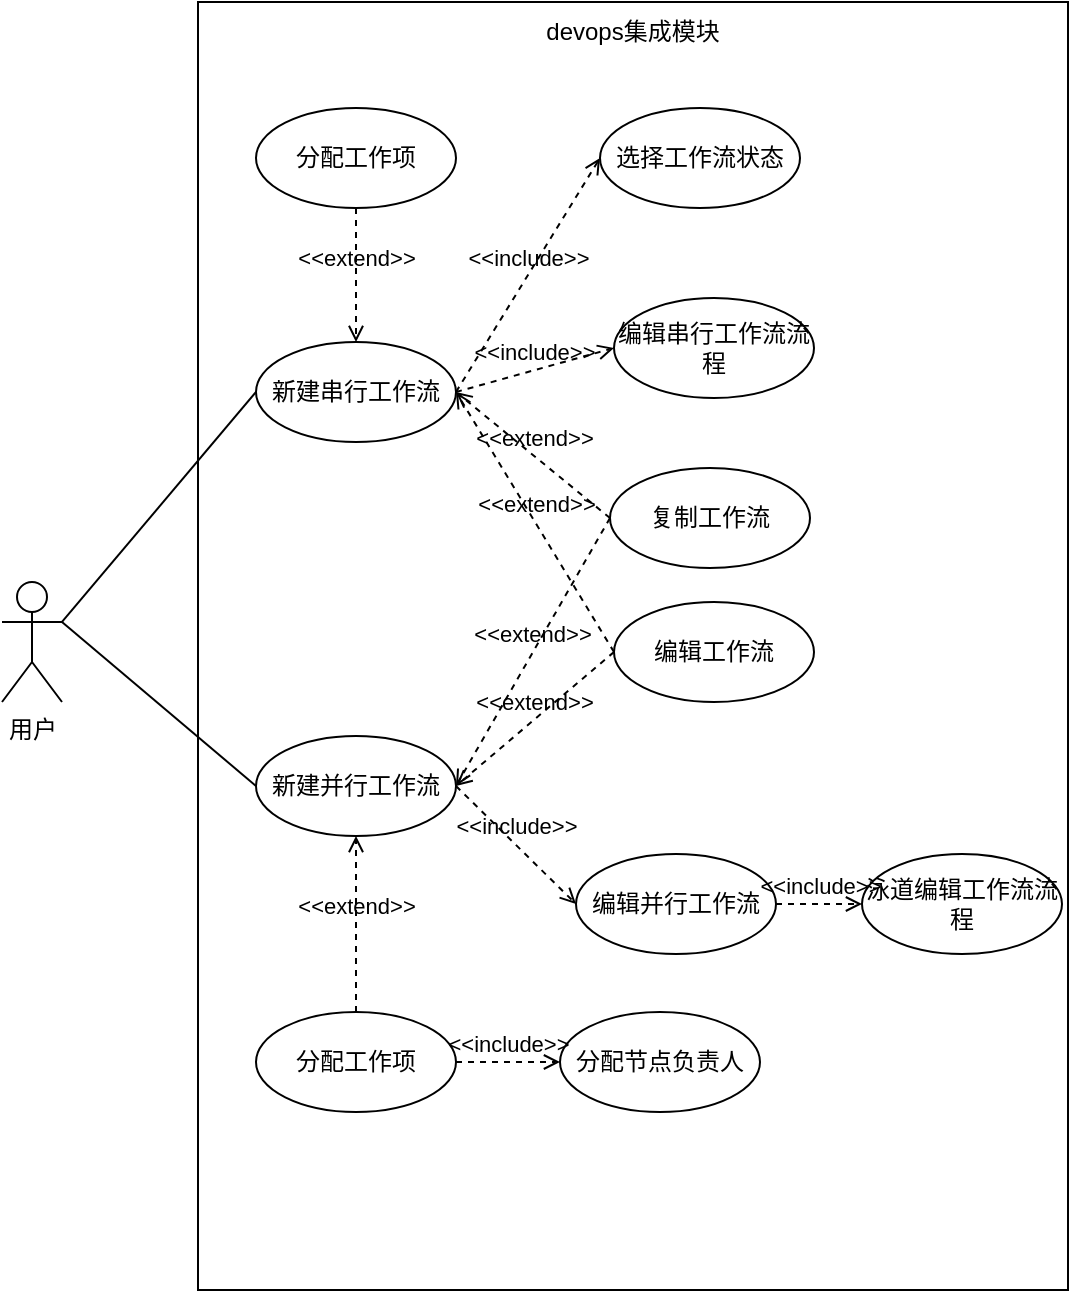 <mxfile version="26.0.11">
  <diagram name="第 1 页" id="oVNDmvztu-qrapXRM5BJ">
    <mxGraphModel dx="1242" dy="785" grid="0" gridSize="10" guides="1" tooltips="1" connect="1" arrows="1" fold="1" page="1" pageScale="1" pageWidth="827" pageHeight="1169" math="0" shadow="0">
      <root>
        <mxCell id="0" />
        <mxCell id="1" parent="0" />
        <mxCell id="lu8kf9NNv5I0NGM0YdXV-1" value="用户" style="shape=umlActor;verticalLabelPosition=bottom;verticalAlign=top;html=1;" vertex="1" parent="1">
          <mxGeometry x="115" y="355" width="30" height="60" as="geometry" />
        </mxCell>
        <mxCell id="lu8kf9NNv5I0NGM0YdXV-2" value="" style="rounded=0;whiteSpace=wrap;html=1;" vertex="1" parent="1">
          <mxGeometry x="213" y="65" width="435" height="644" as="geometry" />
        </mxCell>
        <mxCell id="lu8kf9NNv5I0NGM0YdXV-3" value="devops集成模块" style="text;html=1;align=center;verticalAlign=middle;whiteSpace=wrap;rounded=0;" vertex="1" parent="1">
          <mxGeometry x="381" y="65" width="99" height="30" as="geometry" />
        </mxCell>
        <mxCell id="lu8kf9NNv5I0NGM0YdXV-4" value="编辑串行工作流流程" style="ellipse;whiteSpace=wrap;html=1;" vertex="1" parent="1">
          <mxGeometry x="421" y="213" width="100" height="50" as="geometry" />
        </mxCell>
        <mxCell id="lu8kf9NNv5I0NGM0YdXV-5" value="新建串行工作流" style="ellipse;whiteSpace=wrap;html=1;" vertex="1" parent="1">
          <mxGeometry x="242" y="235" width="100" height="50" as="geometry" />
        </mxCell>
        <mxCell id="lu8kf9NNv5I0NGM0YdXV-6" value="复制工作流" style="ellipse;whiteSpace=wrap;html=1;" vertex="1" parent="1">
          <mxGeometry x="419" y="298" width="100" height="50" as="geometry" />
        </mxCell>
        <mxCell id="lu8kf9NNv5I0NGM0YdXV-7" value="编辑并行工作流" style="ellipse;whiteSpace=wrap;html=1;" vertex="1" parent="1">
          <mxGeometry x="402" y="491" width="100" height="50" as="geometry" />
        </mxCell>
        <mxCell id="lu8kf9NNv5I0NGM0YdXV-8" value="新建并行工作流" style="ellipse;whiteSpace=wrap;html=1;" vertex="1" parent="1">
          <mxGeometry x="242" y="432" width="100" height="50" as="geometry" />
        </mxCell>
        <mxCell id="lu8kf9NNv5I0NGM0YdXV-9" value="" style="endArrow=none;html=1;rounded=0;exitX=1;exitY=0.333;exitDx=0;exitDy=0;exitPerimeter=0;entryX=0;entryY=0.5;entryDx=0;entryDy=0;" edge="1" parent="1" source="lu8kf9NNv5I0NGM0YdXV-1" target="lu8kf9NNv5I0NGM0YdXV-5">
          <mxGeometry width="50" height="50" relative="1" as="geometry">
            <mxPoint x="142" y="385" as="sourcePoint" />
            <mxPoint x="224" y="370" as="targetPoint" />
          </mxGeometry>
        </mxCell>
        <mxCell id="lu8kf9NNv5I0NGM0YdXV-10" value="选择工作流状态" style="ellipse;whiteSpace=wrap;html=1;" vertex="1" parent="1">
          <mxGeometry x="414" y="118" width="100" height="50" as="geometry" />
        </mxCell>
        <mxCell id="lu8kf9NNv5I0NGM0YdXV-11" value="泳道编辑工作流流程" style="ellipse;whiteSpace=wrap;html=1;" vertex="1" parent="1">
          <mxGeometry x="545" y="491" width="100" height="50" as="geometry" />
        </mxCell>
        <mxCell id="lu8kf9NNv5I0NGM0YdXV-12" value="分配节点负责人" style="ellipse;whiteSpace=wrap;html=1;" vertex="1" parent="1">
          <mxGeometry x="394" y="570" width="100" height="50" as="geometry" />
        </mxCell>
        <mxCell id="lu8kf9NNv5I0NGM0YdXV-13" value="" style="endArrow=none;html=1;rounded=0;exitX=1;exitY=0.333;exitDx=0;exitDy=0;exitPerimeter=0;entryX=0;entryY=0.5;entryDx=0;entryDy=0;" edge="1" parent="1" source="lu8kf9NNv5I0NGM0YdXV-1" target="lu8kf9NNv5I0NGM0YdXV-8">
          <mxGeometry width="50" height="50" relative="1" as="geometry">
            <mxPoint x="142" y="385" as="sourcePoint" />
            <mxPoint x="252" y="289" as="targetPoint" />
          </mxGeometry>
        </mxCell>
        <mxCell id="lu8kf9NNv5I0NGM0YdXV-14" value="编辑工作流" style="ellipse;whiteSpace=wrap;html=1;" vertex="1" parent="1">
          <mxGeometry x="421" y="365" width="100" height="50" as="geometry" />
        </mxCell>
        <mxCell id="lu8kf9NNv5I0NGM0YdXV-15" value="&amp;lt;&amp;lt;include&amp;gt;&amp;gt;" style="html=1;verticalAlign=bottom;labelBackgroundColor=none;endArrow=open;endFill=0;dashed=1;rounded=0;entryX=0;entryY=0.5;entryDx=0;entryDy=0;exitX=1;exitY=0.5;exitDx=0;exitDy=0;" edge="1" parent="1" source="lu8kf9NNv5I0NGM0YdXV-5" target="lu8kf9NNv5I0NGM0YdXV-10">
          <mxGeometry width="160" relative="1" as="geometry">
            <mxPoint x="332" y="424" as="sourcePoint" />
            <mxPoint x="492" y="424" as="targetPoint" />
          </mxGeometry>
        </mxCell>
        <mxCell id="lu8kf9NNv5I0NGM0YdXV-16" value="&amp;lt;&amp;lt;include&amp;gt;&amp;gt;" style="html=1;verticalAlign=bottom;labelBackgroundColor=none;endArrow=open;endFill=0;dashed=1;rounded=0;entryX=0;entryY=0.5;entryDx=0;entryDy=0;exitX=1;exitY=0.5;exitDx=0;exitDy=0;" edge="1" parent="1" source="lu8kf9NNv5I0NGM0YdXV-5" target="lu8kf9NNv5I0NGM0YdXV-4">
          <mxGeometry width="160" relative="1" as="geometry">
            <mxPoint x="352" y="270" as="sourcePoint" />
            <mxPoint x="424" y="153" as="targetPoint" />
          </mxGeometry>
        </mxCell>
        <mxCell id="lu8kf9NNv5I0NGM0YdXV-17" value="&amp;lt;&amp;lt;extend&amp;gt;&amp;gt;" style="html=1;verticalAlign=bottom;labelBackgroundColor=none;endArrow=open;endFill=0;dashed=1;rounded=0;entryX=1;entryY=0.5;entryDx=0;entryDy=0;exitX=0;exitY=0.5;exitDx=0;exitDy=0;" edge="1" parent="1" source="lu8kf9NNv5I0NGM0YdXV-6" target="lu8kf9NNv5I0NGM0YdXV-5">
          <mxGeometry width="160" relative="1" as="geometry">
            <mxPoint x="332" y="424" as="sourcePoint" />
            <mxPoint x="492" y="424" as="targetPoint" />
          </mxGeometry>
        </mxCell>
        <mxCell id="lu8kf9NNv5I0NGM0YdXV-18" value="&amp;lt;&amp;lt;extend&amp;gt;&amp;gt;" style="html=1;verticalAlign=bottom;labelBackgroundColor=none;endArrow=open;endFill=0;dashed=1;rounded=0;entryX=1;entryY=0.5;entryDx=0;entryDy=0;exitX=0;exitY=0.5;exitDx=0;exitDy=0;" edge="1" parent="1" source="lu8kf9NNv5I0NGM0YdXV-14" target="lu8kf9NNv5I0NGM0YdXV-8">
          <mxGeometry width="160" relative="1" as="geometry">
            <mxPoint x="429" y="333" as="sourcePoint" />
            <mxPoint x="352" y="270" as="targetPoint" />
          </mxGeometry>
        </mxCell>
        <mxCell id="lu8kf9NNv5I0NGM0YdXV-19" value="&amp;lt;&amp;lt;extend&amp;gt;&amp;gt;" style="html=1;verticalAlign=bottom;labelBackgroundColor=none;endArrow=open;endFill=0;dashed=1;rounded=0;exitX=0;exitY=0.5;exitDx=0;exitDy=0;entryX=1;entryY=0.5;entryDx=0;entryDy=0;" edge="1" parent="1" source="lu8kf9NNv5I0NGM0YdXV-14" target="lu8kf9NNv5I0NGM0YdXV-5">
          <mxGeometry width="160" relative="1" as="geometry">
            <mxPoint x="431" y="400" as="sourcePoint" />
            <mxPoint x="345" y="261" as="targetPoint" />
          </mxGeometry>
        </mxCell>
        <mxCell id="lu8kf9NNv5I0NGM0YdXV-20" value="&amp;lt;&amp;lt;extend&amp;gt;&amp;gt;" style="html=1;verticalAlign=bottom;labelBackgroundColor=none;endArrow=open;endFill=0;dashed=1;rounded=0;entryX=1;entryY=0.5;entryDx=0;entryDy=0;exitX=0;exitY=0.5;exitDx=0;exitDy=0;" edge="1" parent="1" source="lu8kf9NNv5I0NGM0YdXV-6" target="lu8kf9NNv5I0NGM0YdXV-8">
          <mxGeometry width="160" relative="1" as="geometry">
            <mxPoint x="429" y="333" as="sourcePoint" />
            <mxPoint x="352" y="270" as="targetPoint" />
          </mxGeometry>
        </mxCell>
        <mxCell id="lu8kf9NNv5I0NGM0YdXV-21" value="&amp;lt;&amp;lt;include&amp;gt;&amp;gt;" style="html=1;verticalAlign=bottom;labelBackgroundColor=none;endArrow=open;endFill=0;dashed=1;rounded=0;entryX=0;entryY=0.5;entryDx=0;entryDy=0;exitX=1;exitY=0.5;exitDx=0;exitDy=0;" edge="1" parent="1" source="lu8kf9NNv5I0NGM0YdXV-8" target="lu8kf9NNv5I0NGM0YdXV-7">
          <mxGeometry width="160" relative="1" as="geometry">
            <mxPoint x="352" y="270" as="sourcePoint" />
            <mxPoint x="424" y="153" as="targetPoint" />
          </mxGeometry>
        </mxCell>
        <mxCell id="lu8kf9NNv5I0NGM0YdXV-22" value="&amp;lt;&amp;lt;include&amp;gt;&amp;gt;" style="html=1;verticalAlign=bottom;labelBackgroundColor=none;endArrow=open;endFill=0;dashed=1;rounded=0;entryX=0;entryY=0.5;entryDx=0;entryDy=0;exitX=1;exitY=0.5;exitDx=0;exitDy=0;" edge="1" parent="1" source="lu8kf9NNv5I0NGM0YdXV-7" target="lu8kf9NNv5I0NGM0YdXV-11">
          <mxGeometry width="160" relative="1" as="geometry">
            <mxPoint x="362" y="280" as="sourcePoint" />
            <mxPoint x="434" y="163" as="targetPoint" />
          </mxGeometry>
        </mxCell>
        <mxCell id="lu8kf9NNv5I0NGM0YdXV-23" value="分配工作项" style="ellipse;whiteSpace=wrap;html=1;" vertex="1" parent="1">
          <mxGeometry x="242" y="570" width="100" height="50" as="geometry" />
        </mxCell>
        <mxCell id="lu8kf9NNv5I0NGM0YdXV-24" value="&amp;lt;&amp;lt;extend&amp;gt;&amp;gt;" style="html=1;verticalAlign=bottom;labelBackgroundColor=none;endArrow=open;endFill=0;dashed=1;rounded=0;entryX=0.5;entryY=1;entryDx=0;entryDy=0;exitX=0.5;exitY=0;exitDx=0;exitDy=0;" edge="1" parent="1" source="lu8kf9NNv5I0NGM0YdXV-23" target="lu8kf9NNv5I0NGM0YdXV-8">
          <mxGeometry width="160" relative="1" as="geometry">
            <mxPoint x="431" y="400" as="sourcePoint" />
            <mxPoint x="352" y="467" as="targetPoint" />
          </mxGeometry>
        </mxCell>
        <mxCell id="lu8kf9NNv5I0NGM0YdXV-25" value="&amp;lt;&amp;lt;include&amp;gt;&amp;gt;" style="html=1;verticalAlign=bottom;labelBackgroundColor=none;endArrow=open;endFill=0;dashed=1;rounded=0;entryX=0;entryY=0.5;entryDx=0;entryDy=0;exitX=1;exitY=0.5;exitDx=0;exitDy=0;" edge="1" parent="1" source="lu8kf9NNv5I0NGM0YdXV-23" target="lu8kf9NNv5I0NGM0YdXV-12">
          <mxGeometry width="160" relative="1" as="geometry">
            <mxPoint x="352" y="467" as="sourcePoint" />
            <mxPoint x="412" y="526" as="targetPoint" />
          </mxGeometry>
        </mxCell>
        <mxCell id="lu8kf9NNv5I0NGM0YdXV-26" value="分配工作项" style="ellipse;whiteSpace=wrap;html=1;" vertex="1" parent="1">
          <mxGeometry x="242" y="118" width="100" height="50" as="geometry" />
        </mxCell>
        <mxCell id="lu8kf9NNv5I0NGM0YdXV-27" value="&amp;lt;&amp;lt;extend&amp;gt;&amp;gt;" style="html=1;verticalAlign=bottom;labelBackgroundColor=none;endArrow=open;endFill=0;dashed=1;rounded=0;entryX=0.5;entryY=0;entryDx=0;entryDy=0;exitX=0.5;exitY=1;exitDx=0;exitDy=0;" edge="1" parent="1" source="lu8kf9NNv5I0NGM0YdXV-26" target="lu8kf9NNv5I0NGM0YdXV-5">
          <mxGeometry width="160" relative="1" as="geometry">
            <mxPoint x="302" y="580" as="sourcePoint" />
            <mxPoint x="302" y="492" as="targetPoint" />
          </mxGeometry>
        </mxCell>
      </root>
    </mxGraphModel>
  </diagram>
</mxfile>
